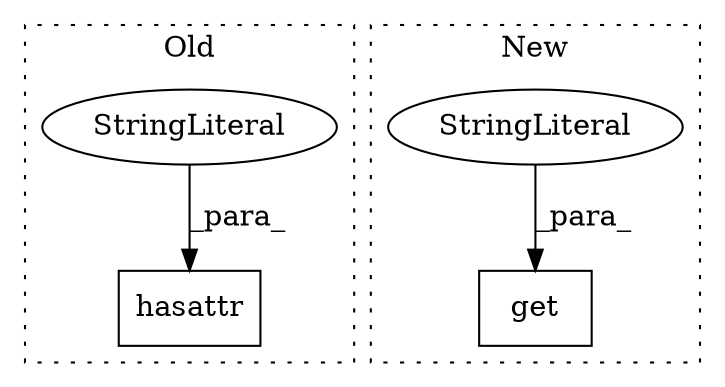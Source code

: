 digraph G {
subgraph cluster0 {
1 [label="hasattr" a="32" s="7911,7944" l="8,1" shape="box"];
3 [label="StringLiteral" a="45" s="7928" l="16" shape="ellipse"];
label = "Old";
style="dotted";
}
subgraph cluster1 {
2 [label="get" a="32" s="7043,7062" l="4,1" shape="box"];
4 [label="StringLiteral" a="45" s="7047" l="10" shape="ellipse"];
label = "New";
style="dotted";
}
3 -> 1 [label="_para_"];
4 -> 2 [label="_para_"];
}